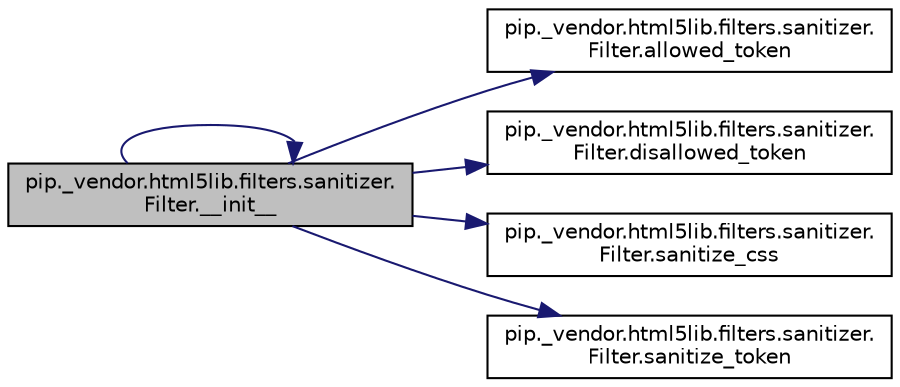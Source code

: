digraph "pip._vendor.html5lib.filters.sanitizer.Filter.__init__"
{
 // LATEX_PDF_SIZE
  edge [fontname="Helvetica",fontsize="10",labelfontname="Helvetica",labelfontsize="10"];
  node [fontname="Helvetica",fontsize="10",shape=record];
  rankdir="LR";
  Node1 [label="pip._vendor.html5lib.filters.sanitizer.\lFilter.__init__",height=0.2,width=0.4,color="black", fillcolor="grey75", style="filled", fontcolor="black",tooltip=" "];
  Node1 -> Node1 [color="midnightblue",fontsize="10",style="solid",fontname="Helvetica"];
  Node1 -> Node2 [color="midnightblue",fontsize="10",style="solid",fontname="Helvetica"];
  Node2 [label="pip._vendor.html5lib.filters.sanitizer.\lFilter.allowed_token",height=0.2,width=0.4,color="black", fillcolor="white", style="filled",URL="$d3/df1/classpip_1_1__vendor_1_1html5lib_1_1filters_1_1sanitizer_1_1_filter.html#a0f06ab91d8402ca9f921020cffebc191",tooltip=" "];
  Node1 -> Node3 [color="midnightblue",fontsize="10",style="solid",fontname="Helvetica"];
  Node3 [label="pip._vendor.html5lib.filters.sanitizer.\lFilter.disallowed_token",height=0.2,width=0.4,color="black", fillcolor="white", style="filled",URL="$d3/df1/classpip_1_1__vendor_1_1html5lib_1_1filters_1_1sanitizer_1_1_filter.html#afc4f989311691eb2358c86961cb972b8",tooltip=" "];
  Node1 -> Node4 [color="midnightblue",fontsize="10",style="solid",fontname="Helvetica"];
  Node4 [label="pip._vendor.html5lib.filters.sanitizer.\lFilter.sanitize_css",height=0.2,width=0.4,color="black", fillcolor="white", style="filled",URL="$d3/df1/classpip_1_1__vendor_1_1html5lib_1_1filters_1_1sanitizer_1_1_filter.html#add8dd8d642af8ce72eb11de53a362e2d",tooltip=" "];
  Node1 -> Node5 [color="midnightblue",fontsize="10",style="solid",fontname="Helvetica"];
  Node5 [label="pip._vendor.html5lib.filters.sanitizer.\lFilter.sanitize_token",height=0.2,width=0.4,color="black", fillcolor="white", style="filled",URL="$d3/df1/classpip_1_1__vendor_1_1html5lib_1_1filters_1_1sanitizer_1_1_filter.html#a1a41f0a9620da0e675829d7beb0de620",tooltip=" "];
}
